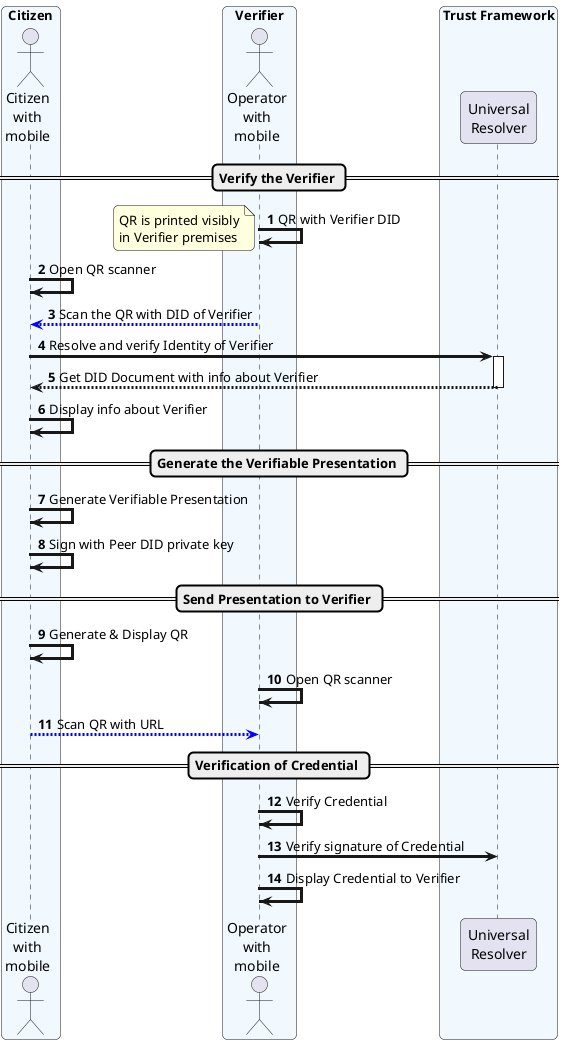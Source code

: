 @startuml PrivacyConsent_Presentation

autonumber
skinparam sequence {
ArrowThickness 3
}

skinparam roundcorner 10
skinparam maxmessagesize 300

box "Citizen" #f1f9ff
  actor "Citizen\nwith\nmobile" as CI
end box

box "Verifier" #f1f9ff
  actor "Operator\nwith\nmobile" as VE
end box

box "Trust Framework" #f1f9ff
  participant "Universal\nResolver" as UR
end box

== Verify the Verifier ==
VE -> VE: QR with Verifier DID
note left: QR is printed visibly\nin Verifier premises
CI -> CI: Open QR scanner
VE -[#0000FF]-> CI: Scan the QR with DID of Verifier

CI -> UR: Resolve and verify Identity of Verifier
activate UR
return Get DID Document with info about Verifier
CI -> CI: Display info about Verifier

== Generate the Verifiable Presentation ==

CI -> CI: Generate Verifiable Presentation
CI -> CI: Sign with Peer DID private key

== Send Presentation to Verifier ==
CI -> CI: Generate & Display QR

VE -> VE: Open QR scanner
CI -[#0000FF]-> VE: Scan QR with URL

== Verification of Credential ==
VE -> VE: Verify Credential
VE -> UR: Verify signature of Credential
VE -> VE: Display Credential to Verifier

@enduml

